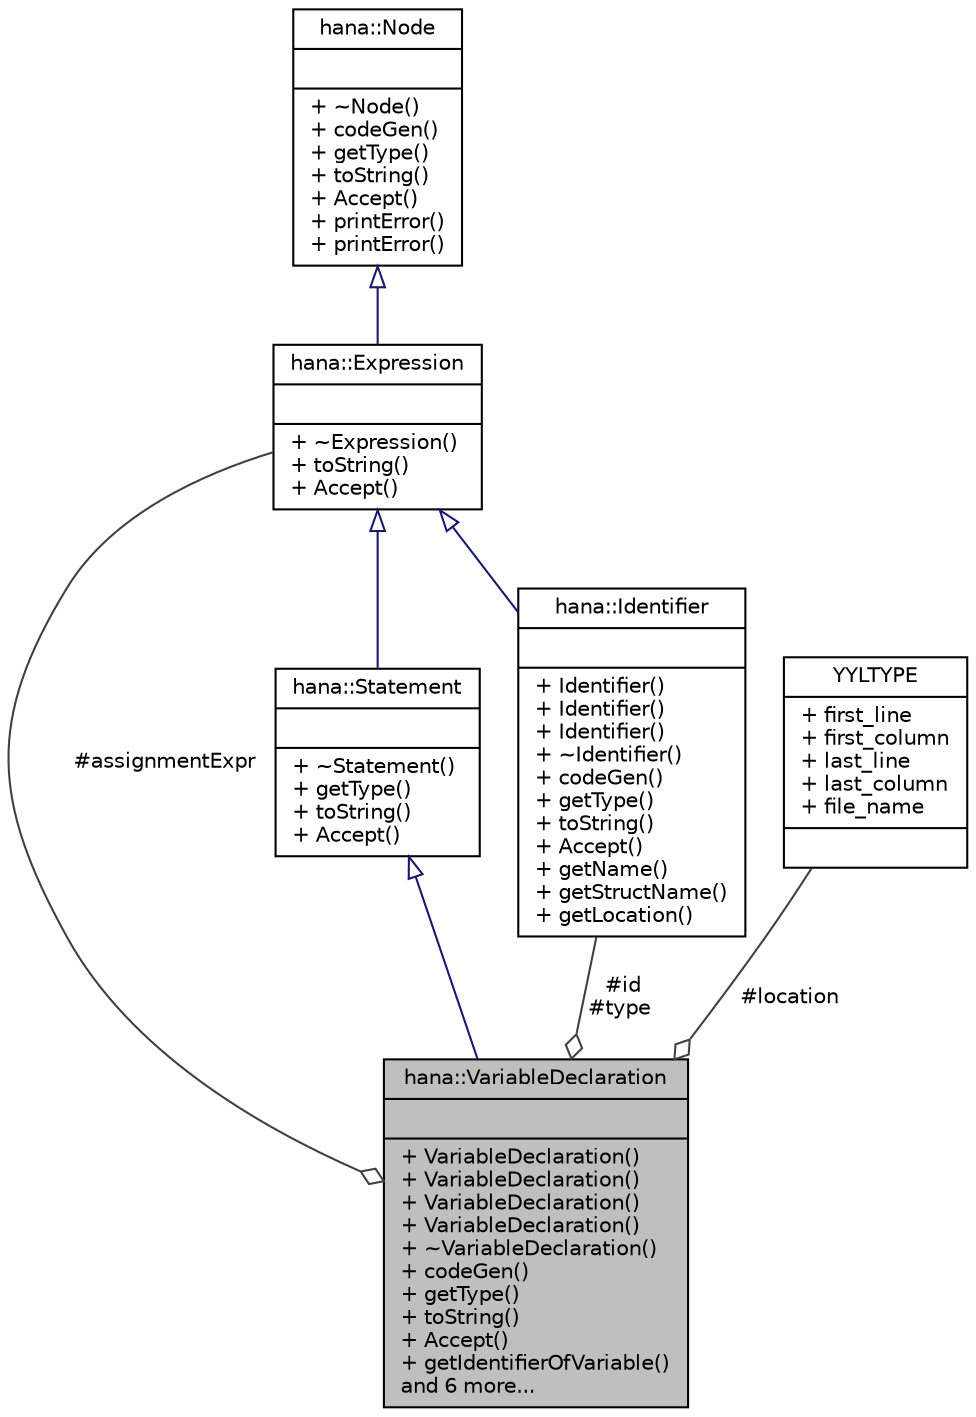 digraph "hana::VariableDeclaration"
{
 // LATEX_PDF_SIZE
  edge [fontname="Helvetica",fontsize="10",labelfontname="Helvetica",labelfontsize="10"];
  node [fontname="Helvetica",fontsize="10",shape=record];
  Node1 [label="{hana::VariableDeclaration\n||+ VariableDeclaration()\l+ VariableDeclaration()\l+ VariableDeclaration()\l+ VariableDeclaration()\l+ ~VariableDeclaration()\l+ codeGen()\l+ getType()\l+ toString()\l+ Accept()\l+ getIdentifierOfVariable()\land 6 more...\l}",height=0.2,width=0.4,color="black", fillcolor="grey75", style="filled", fontcolor="black",tooltip=" "];
  Node2 -> Node1 [dir="back",color="midnightblue",fontsize="10",style="solid",arrowtail="onormal",fontname="Helvetica"];
  Node2 [label="{hana::Statement\n||+ ~Statement()\l+ getType()\l+ toString()\l+ Accept()\l}",height=0.2,width=0.4,color="black", fillcolor="white", style="filled",URL="$classhana_1_1_statement.html",tooltip=" "];
  Node3 -> Node2 [dir="back",color="midnightblue",fontsize="10",style="solid",arrowtail="onormal",fontname="Helvetica"];
  Node3 [label="{hana::Expression\n||+ ~Expression()\l+ toString()\l+ Accept()\l}",height=0.2,width=0.4,color="black", fillcolor="white", style="filled",URL="$classhana_1_1_expression.html",tooltip=" "];
  Node4 -> Node3 [dir="back",color="midnightblue",fontsize="10",style="solid",arrowtail="onormal",fontname="Helvetica"];
  Node4 [label="{hana::Node\n||+ ~Node()\l+ codeGen()\l+ getType()\l+ toString()\l+ Accept()\l+ printError()\l+ printError()\l}",height=0.2,width=0.4,color="black", fillcolor="white", style="filled",URL="$classhana_1_1_node.html",tooltip=" "];
  Node3 -> Node1 [color="grey25",fontsize="10",style="solid",label=" #assignmentExpr" ,arrowhead="odiamond",fontname="Helvetica"];
  Node5 -> Node1 [color="grey25",fontsize="10",style="solid",label=" #id\n#type" ,arrowhead="odiamond",fontname="Helvetica"];
  Node5 [label="{hana::Identifier\n||+ Identifier()\l+ Identifier()\l+ Identifier()\l+ ~Identifier()\l+ codeGen()\l+ getType()\l+ toString()\l+ Accept()\l+ getName()\l+ getStructName()\l+ getLocation()\l}",height=0.2,width=0.4,color="black", fillcolor="white", style="filled",URL="$classhana_1_1_identifier.html",tooltip=" "];
  Node3 -> Node5 [dir="back",color="midnightblue",fontsize="10",style="solid",arrowtail="onormal",fontname="Helvetica"];
  Node6 -> Node1 [color="grey25",fontsize="10",style="solid",label=" #location" ,arrowhead="odiamond",fontname="Helvetica"];
  Node6 [label="{YYLTYPE\n|+ first_line\l+ first_column\l+ last_line\l+ last_column\l+ file_name\l|}",height=0.2,width=0.4,color="black", fillcolor="white", style="filled",URL="$struct_y_y_l_t_y_p_e.html",tooltip=" "];
}
